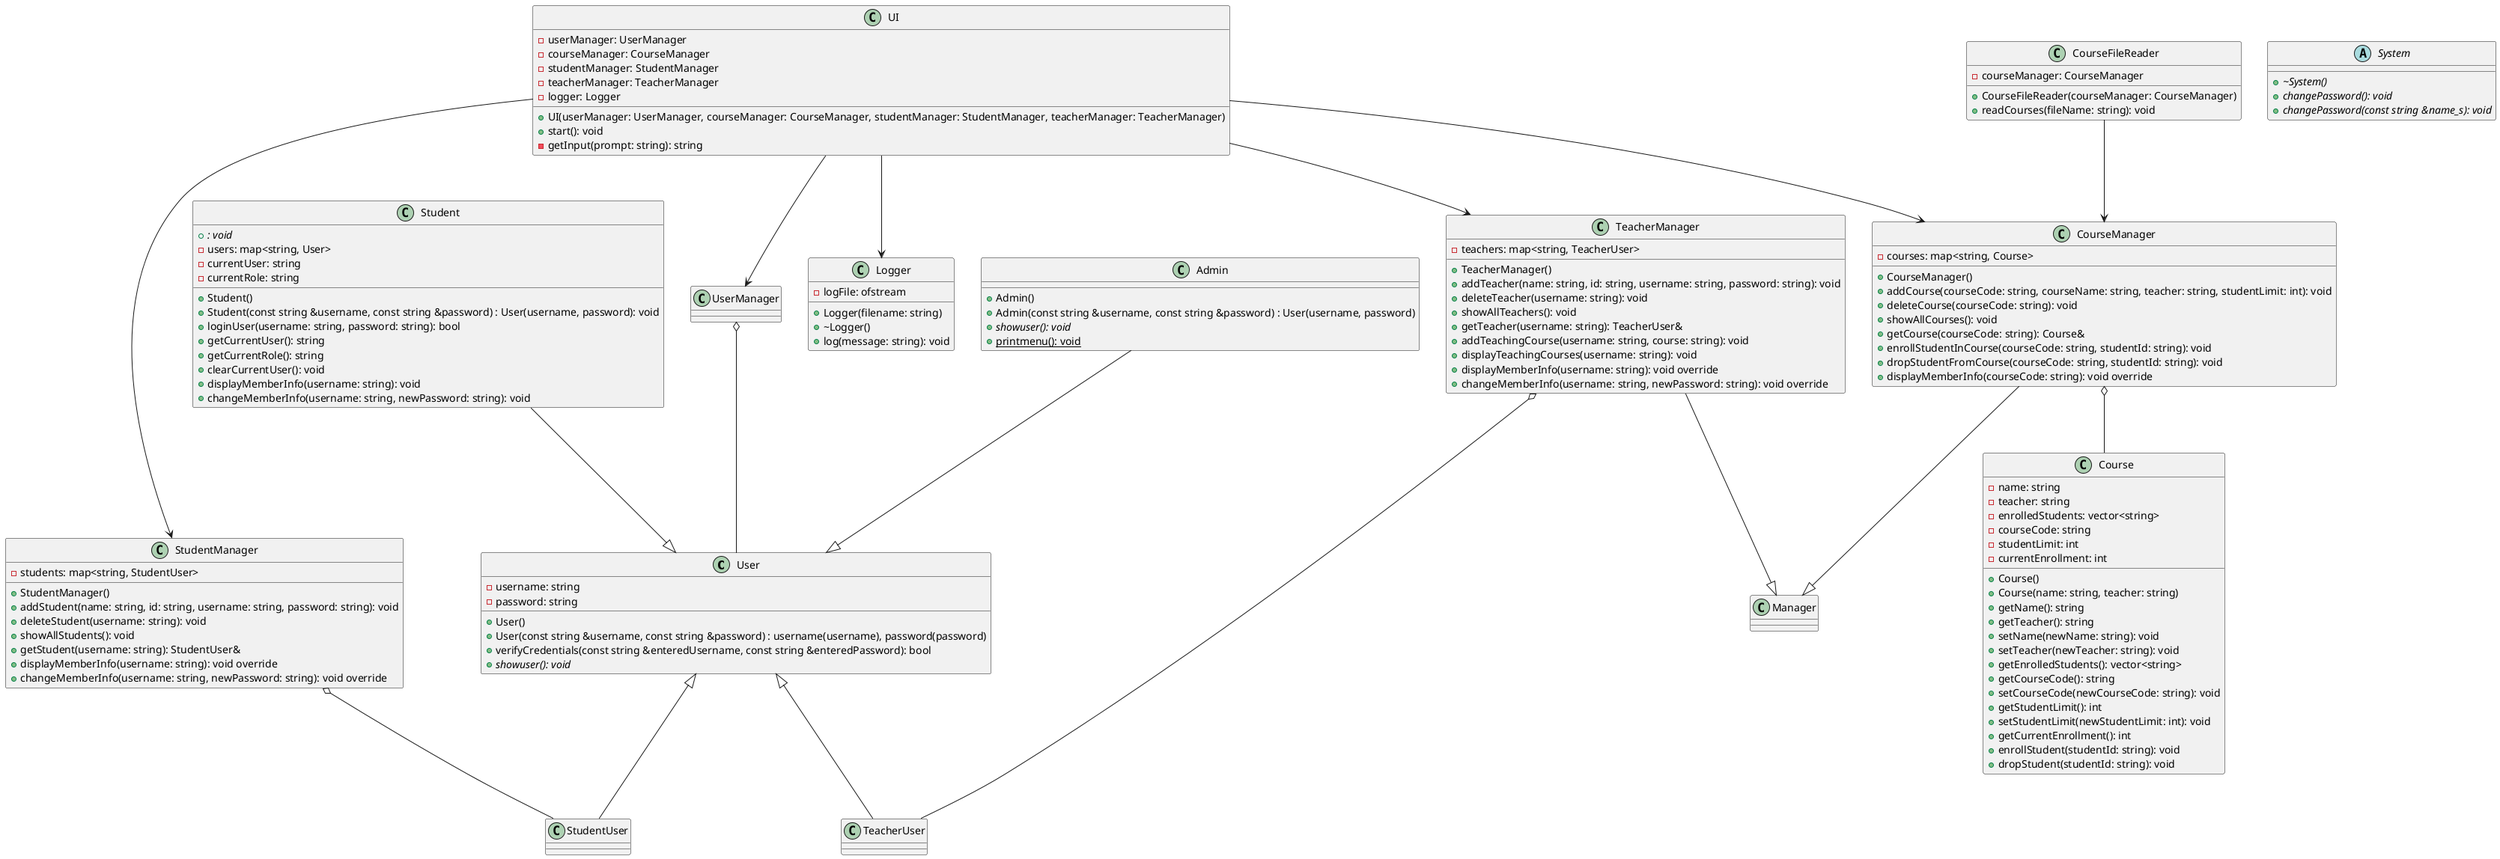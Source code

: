 @startuml uml
class User {
    + User()
    + User(const string &username, const string &password) : username(username), password(password)
    + verifyCredentials(const string &enteredUsername, const string &enteredPassword): bool
    + {abstract} showuser(): void
    - username: string
    - password: string
}


class Admin {
    + Admin()
    + Admin(const string &username, const string &password) : User(username, password)
    + {abstract}showuser(): void
    + {static}printmenu(): void
}

abstract class System {
    + {abstract} ~System()
    + {abstract} changePassword(): void
    + {abstract} changePassword(const string &name_s): void
}

class Student {
    + Student()
    + Student(const string &username, const string &password) : User(username, password): void
    + loginUser(username: string, password: string): bool
    + {abstract}: void
    + getCurrentUser(): string
    + getCurrentRole(): string
    + clearCurrentUser(): void
    + displayMemberInfo(username: string): void
    + changeMemberInfo(username: string, newPassword: string): void
    - users: map<string, User>
    - currentUser: string
    - currentRole: string
}

class StudentManager {
    + StudentManager()
    + addStudent(name: string, id: string, username: string, password: string): void
    + deleteStudent(username: string): void
    + showAllStudents(): void
    + getStudent(username: string): StudentUser&
    + displayMemberInfo(username: string): void override
    + changeMemberInfo(username: string, newPassword: string): void override
    - students: map<string, StudentUser>
}

class TeacherManager {
    + TeacherManager()
    + addTeacher(name: string, id: string, username: string, password: string): void
    + deleteTeacher(username: string): void
    + showAllTeachers(): void
    + getTeacher(username: string): TeacherUser&
    + addTeachingCourse(username: string, course: string): void
    + displayTeachingCourses(username: string): void
    + displayMemberInfo(username: string): void override
    + changeMemberInfo(username: string, newPassword: string): void override
    - teachers: map<string, TeacherUser>
}

class CourseManager {
    + CourseManager()
    + addCourse(courseCode: string, courseName: string, teacher: string, studentLimit: int): void
       + deleteCourse(courseCode: string): void
    + showAllCourses(): void
    + getCourse(courseCode: string): Course&
    + enrollStudentInCourse(courseCode: string, studentId: string): void
    + dropStudentFromCourse(courseCode: string, studentId: string): void
    + displayMemberInfo(courseCode: string): void override
    - courses: map<string, Course>
}

class Course {
    + Course()
    + Course(name: string, teacher: string)
    + getName(): string
    + getTeacher(): string
    + setName(newName: string): void
    + setTeacher(newTeacher: string): void
    + getEnrolledStudents(): vector<string>
    + getCourseCode(): string
    + setCourseCode(newCourseCode: string): void
    + getStudentLimit(): int
    + setStudentLimit(newStudentLimit: int): void
    + getCurrentEnrollment(): int
    + enrollStudent(studentId: string): void
    + dropStudent(studentId: string): void
    - name: string
    - teacher: string
    - enrolledStudents: vector<string>
    - courseCode: string
    - studentLimit: int
    - currentEnrollment: int
}

class UI {
    -userManager: UserManager
    -courseManager: CourseManager
    -studentManager: StudentManager
    -teacherManager: TeacherManager
    -logger: Logger

    +UI(userManager: UserManager, courseManager: CourseManager, studentManager: StudentManager, teacherManager: TeacherManager)
    +start(): void
    -getInput(prompt: string): string
}

class Logger {
    -logFile: ofstream

    +Logger(filename: string)
    +~Logger()
    +log(message: string): void
}

class CourseFileReader {
    + CourseFileReader(courseManager: CourseManager)
    + readCourses(fileName: string): void
    - courseManager: CourseManager
}


Admin --|> User
Student --|> User
TeacherManager --|> Manager
CourseManager --|> Manager
User <|-- StudentUser
User <|-- TeacherUser
StudentManager o-- StudentUser
TeacherManager o-- TeacherUser
CourseManager o-- Course
UserManager o-- User
UI --> UserManager
UI --> CourseManager
UI --> StudentManager
UI --> TeacherManager
UI --> Logger
CourseFileReader --> CourseManager

@enduml
